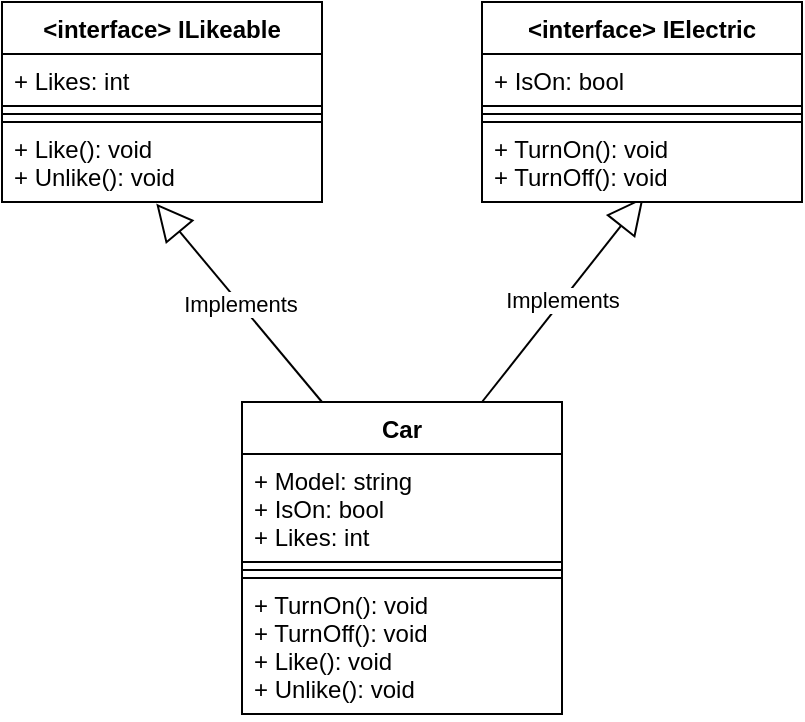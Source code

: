 <mxfile>
    <diagram id="WhW0wD6G40ilm1_9fENt" name="Page-1">
        <mxGraphModel dx="670" dy="614" grid="1" gridSize="10" guides="1" tooltips="1" connect="1" arrows="1" fold="1" page="1" pageScale="1" pageWidth="850" pageHeight="1100" math="0" shadow="0">
            <root>
                <mxCell id="0"/>
                <mxCell id="1" parent="0"/>
                <mxCell id="2" value="&lt;interface&gt; ILikeable" style="swimlane;fontStyle=1;align=center;verticalAlign=top;childLayout=stackLayout;horizontal=1;startSize=26;horizontalStack=0;resizeParent=1;resizeParentMax=0;resizeLast=0;collapsible=1;marginBottom=0;fillColor=#FFFFFF;fontColor=#000000;strokeColor=#000000;" vertex="1" parent="1">
                    <mxGeometry x="40" y="40" width="160" height="100" as="geometry"/>
                </mxCell>
                <mxCell id="3" value="+ Likes: int" style="text;align=left;verticalAlign=top;spacingLeft=4;spacingRight=4;overflow=hidden;rotatable=0;points=[[0,0.5],[1,0.5]];portConstraint=eastwest;fillColor=#FFFFFF;fontColor=#000000;strokeColor=#000000;" vertex="1" parent="2">
                    <mxGeometry y="26" width="160" height="26" as="geometry"/>
                </mxCell>
                <mxCell id="4" value="" style="line;strokeWidth=1;align=left;verticalAlign=middle;spacingTop=-1;spacingLeft=3;spacingRight=3;rotatable=0;labelPosition=right;points=[];portConstraint=eastwest;fillColor=#FFFFFF;fontColor=#000000;strokeColor=#000000;" vertex="1" parent="2">
                    <mxGeometry y="52" width="160" height="8" as="geometry"/>
                </mxCell>
                <mxCell id="5" value="+ Like(): void&#10;+ Unlike(): void" style="text;align=left;verticalAlign=top;spacingLeft=4;spacingRight=4;overflow=hidden;rotatable=0;points=[[0,0.5],[1,0.5]];portConstraint=eastwest;fillColor=#FFFFFF;fontColor=#000000;strokeColor=#000000;" vertex="1" parent="2">
                    <mxGeometry y="60" width="160" height="40" as="geometry"/>
                </mxCell>
                <mxCell id="9" value="Car" style="swimlane;fontStyle=1;align=center;verticalAlign=top;childLayout=stackLayout;horizontal=1;startSize=26;horizontalStack=0;resizeParent=1;resizeParentMax=0;resizeLast=0;collapsible=1;marginBottom=0;fillColor=#FFFFFF;fontColor=#000000;strokeColor=#000000;" vertex="1" parent="1">
                    <mxGeometry x="160" y="240" width="160" height="156" as="geometry"/>
                </mxCell>
                <mxCell id="10" value="+ Model: string&#10;+ IsOn: bool&#10;+ Likes: int" style="text;align=left;verticalAlign=top;spacingLeft=4;spacingRight=4;overflow=hidden;rotatable=0;points=[[0,0.5],[1,0.5]];portConstraint=eastwest;fillColor=#FFFFFF;fontColor=#000000;strokeColor=#000000;" vertex="1" parent="9">
                    <mxGeometry y="26" width="160" height="54" as="geometry"/>
                </mxCell>
                <mxCell id="11" value="" style="line;strokeWidth=1;align=left;verticalAlign=middle;spacingTop=-1;spacingLeft=3;spacingRight=3;rotatable=0;labelPosition=right;points=[];portConstraint=eastwest;fillColor=#FFFFFF;fontColor=#000000;strokeColor=#000000;" vertex="1" parent="9">
                    <mxGeometry y="80" width="160" height="8" as="geometry"/>
                </mxCell>
                <mxCell id="12" value="+ TurnOn(): void&#10;+ TurnOff(): void&#10;+ Like(): void&#10;+ Unlike(): void" style="text;align=left;verticalAlign=top;spacingLeft=4;spacingRight=4;overflow=hidden;rotatable=0;points=[[0,0.5],[1,0.5]];portConstraint=eastwest;fillColor=#FFFFFF;fontColor=#000000;strokeColor=#000000;" vertex="1" parent="9">
                    <mxGeometry y="88" width="160" height="68" as="geometry"/>
                </mxCell>
                <mxCell id="13" value="Implements" style="endArrow=block;endSize=16;endFill=0;html=1;exitX=0.75;exitY=0;exitDx=0;exitDy=0;entryX=0.505;entryY=0.94;entryDx=0;entryDy=0;entryPerimeter=0;fontColor=#000000;strokeColor=#000000;" edge="1" parent="1" source="9" target="18">
                    <mxGeometry width="160" relative="1" as="geometry">
                        <mxPoint x="260" y="320" as="sourcePoint"/>
                        <mxPoint x="318" y="122" as="targetPoint"/>
                    </mxGeometry>
                </mxCell>
                <mxCell id="14" value="Implements" style="endArrow=block;endSize=16;endFill=0;html=1;entryX=0.482;entryY=1.02;entryDx=0;entryDy=0;entryPerimeter=0;exitX=0.25;exitY=0;exitDx=0;exitDy=0;fontColor=#000000;strokeColor=#000000;" edge="1" parent="1" source="9" target="5">
                    <mxGeometry width="160" relative="1" as="geometry">
                        <mxPoint x="270.832" y="250" as="sourcePoint"/>
                        <mxPoint x="328" y="132" as="targetPoint"/>
                    </mxGeometry>
                </mxCell>
                <mxCell id="15" value="&lt;interface&gt; IElectric" style="swimlane;fontStyle=1;align=center;verticalAlign=top;childLayout=stackLayout;horizontal=1;startSize=26;horizontalStack=0;resizeParent=1;resizeParentMax=0;resizeLast=0;collapsible=1;marginBottom=0;fillColor=#FFFFFF;fontColor=#000000;strokeColor=#000000;" vertex="1" parent="1">
                    <mxGeometry x="280" y="40" width="160" height="100" as="geometry"/>
                </mxCell>
                <mxCell id="16" value="+ IsOn: bool" style="text;align=left;verticalAlign=top;spacingLeft=4;spacingRight=4;overflow=hidden;rotatable=0;points=[[0,0.5],[1,0.5]];portConstraint=eastwest;fillColor=#FFFFFF;fontColor=#000000;strokeColor=#000000;" vertex="1" parent="15">
                    <mxGeometry y="26" width="160" height="26" as="geometry"/>
                </mxCell>
                <mxCell id="17" value="" style="line;strokeWidth=1;align=left;verticalAlign=middle;spacingTop=-1;spacingLeft=3;spacingRight=3;rotatable=0;labelPosition=right;points=[];portConstraint=eastwest;fillColor=#FFFFFF;fontColor=#000000;strokeColor=#000000;" vertex="1" parent="15">
                    <mxGeometry y="52" width="160" height="8" as="geometry"/>
                </mxCell>
                <mxCell id="18" value="+ TurnOn(): void&#10;+ TurnOff(): void" style="text;align=left;verticalAlign=top;spacingLeft=4;spacingRight=4;overflow=hidden;rotatable=0;points=[[0,0.5],[1,0.5]];portConstraint=eastwest;fillColor=#FFFFFF;fontColor=#000000;strokeColor=#000000;" vertex="1" parent="15">
                    <mxGeometry y="60" width="160" height="40" as="geometry"/>
                </mxCell>
            </root>
        </mxGraphModel>
    </diagram>
</mxfile>
